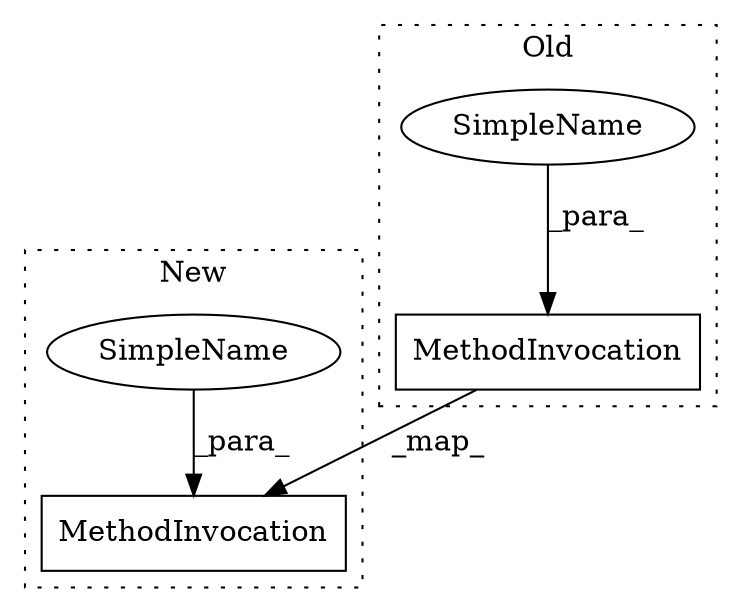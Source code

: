 digraph G {
subgraph cluster0 {
2 [label="MethodInvocation" a="32" s="2517,2545" l="5,1" shape="box"];
4 [label="SimpleName" a="42" s="" l="" shape="ellipse"];
label = "Old";
style="dotted";
}
subgraph cluster1 {
1 [label="MethodInvocation" a="32" s="2954,2973" l="5,1" shape="box"];
3 [label="SimpleName" a="42" s="" l="" shape="ellipse"];
label = "New";
style="dotted";
}
2 -> 1 [label="_map_"];
3 -> 1 [label="_para_"];
4 -> 2 [label="_para_"];
}